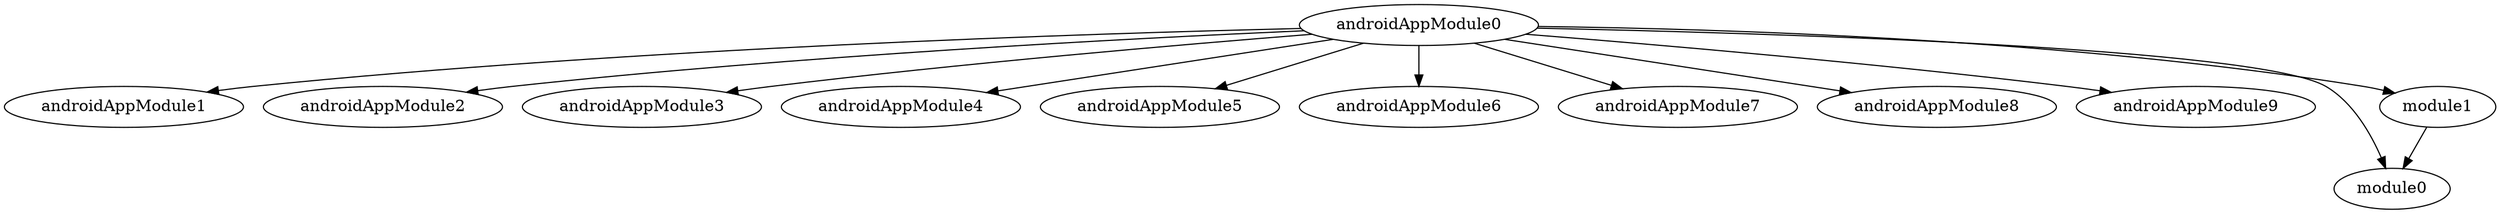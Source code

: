 digraph GeneratedASProject {
  androidAppModule0 -> androidAppModule1, androidAppModule2, androidAppModule3, androidAppModule4, androidAppModule5, androidAppModule6, androidAppModule7, androidAppModule8, androidAppModule9, module0, module1;
  androidAppModule1;
  androidAppModule2;
  androidAppModule3;
  androidAppModule4;
  androidAppModule5;
  androidAppModule6;
  androidAppModule7;
  androidAppModule8;
  androidAppModule9;
  module0;
  module1 -> module0;
}